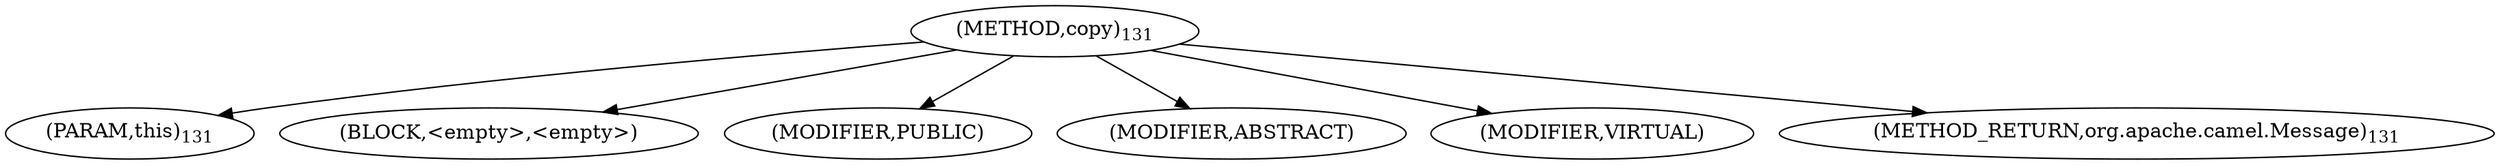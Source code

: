 digraph "copy" {  
"123" [label = <(METHOD,copy)<SUB>131</SUB>> ]
"124" [label = <(PARAM,this)<SUB>131</SUB>> ]
"125" [label = <(BLOCK,&lt;empty&gt;,&lt;empty&gt;)> ]
"126" [label = <(MODIFIER,PUBLIC)> ]
"127" [label = <(MODIFIER,ABSTRACT)> ]
"128" [label = <(MODIFIER,VIRTUAL)> ]
"129" [label = <(METHOD_RETURN,org.apache.camel.Message)<SUB>131</SUB>> ]
  "123" -> "124" 
  "123" -> "125" 
  "123" -> "126" 
  "123" -> "127" 
  "123" -> "128" 
  "123" -> "129" 
}
